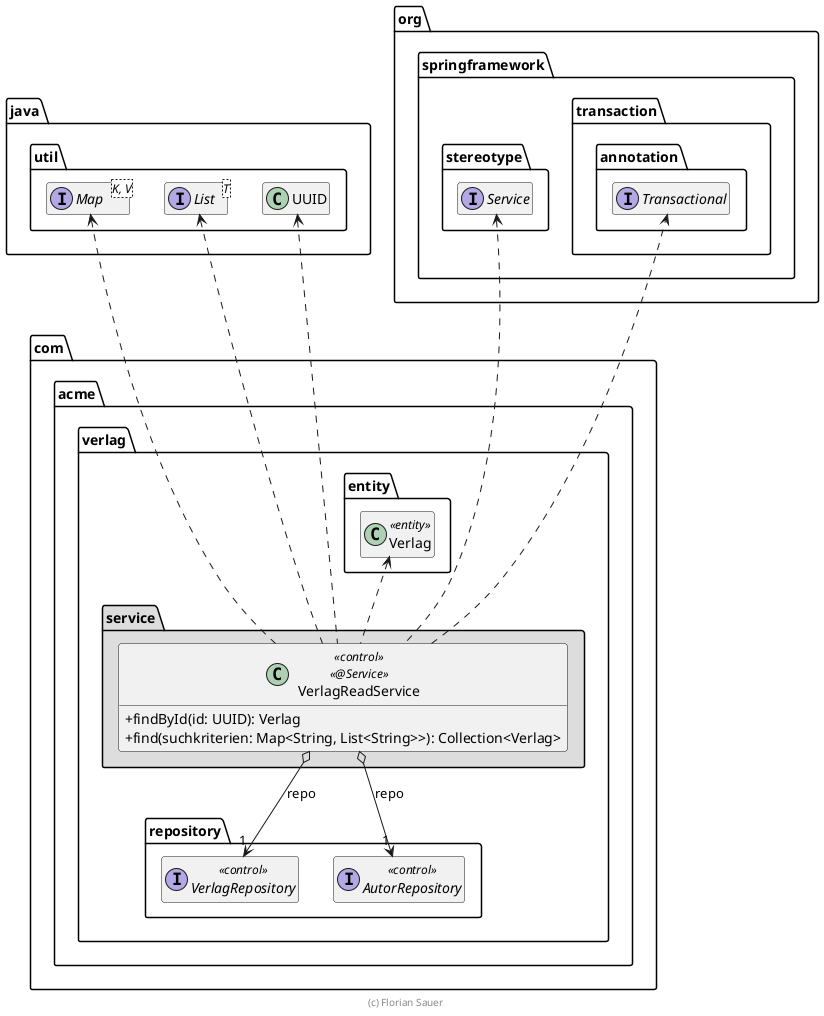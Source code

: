 ' Copyright (c) 2023 - present Florian Sauer
'
' This program is free software: you can redistribute it and/or modify
' it under the terms of the GNU General Public License as published by
' the Free Software Foundation, either version 3 of the License, or
' (at your option) any later version.
'
' This program is distributed in the hope that it will be useful,
' but WITHOUT ANY WARRANTY; without even the implied warranty of
' MERCHANTABILITY or FITNESS FOR A PARTICULAR PURPOSE.  See the
' GNU General Public License for more details.
'
' You should have received a copy of the GNU General Public License
' along with this program.  If not, see <https://www.gnu.org/licenses/>.

' https://c4model.com
' https://www.infoq.com/articles/C4-architecture-model
' https://github.com/plantuml-stdlib/C4-PlantUML
@startuml VerlagService

skinparam classAttributeIconSize 0

package java.util {
    interface List<T>
    interface Map<K, V>
    class UUID
}

package org.springframework {
    package stereotype {
        interface Service
    }

    package transaction.annotation {
        interface Transactional
    }
}


package com.acme.verlag {
    package entity {
        class Verlag << entity >>

        Verlag .up[hidden].> UUID
        Verlag .up[hidden].> Service
        Verlag .up[hidden].> Transactional
    }

    package repository {
        interface VerlagRepository << control >>
        interface AutorRepository << control >>
    }

    package service #DDDDDD {
        class VerlagReadService << control >> << @Service >> {
            + findById(id: UUID): Verlag
            + find(suchkriterien: Map<String, List<String>>): Collection<Verlag>
        }

        VerlagReadService o--> "1" VerlagRepository : repo
        VerlagReadService o--> "1" AutorRepository : repo
        VerlagReadService .up.> Verlag
        VerlagReadService .up.> UUID
        VerlagReadService .up.> List
        VerlagReadService .up.> Map
        VerlagReadService .up.> Service
        VerlagReadService ..> Transactional
    }
}

hide empty members

footer (c) Florian Sauer

@enduml
